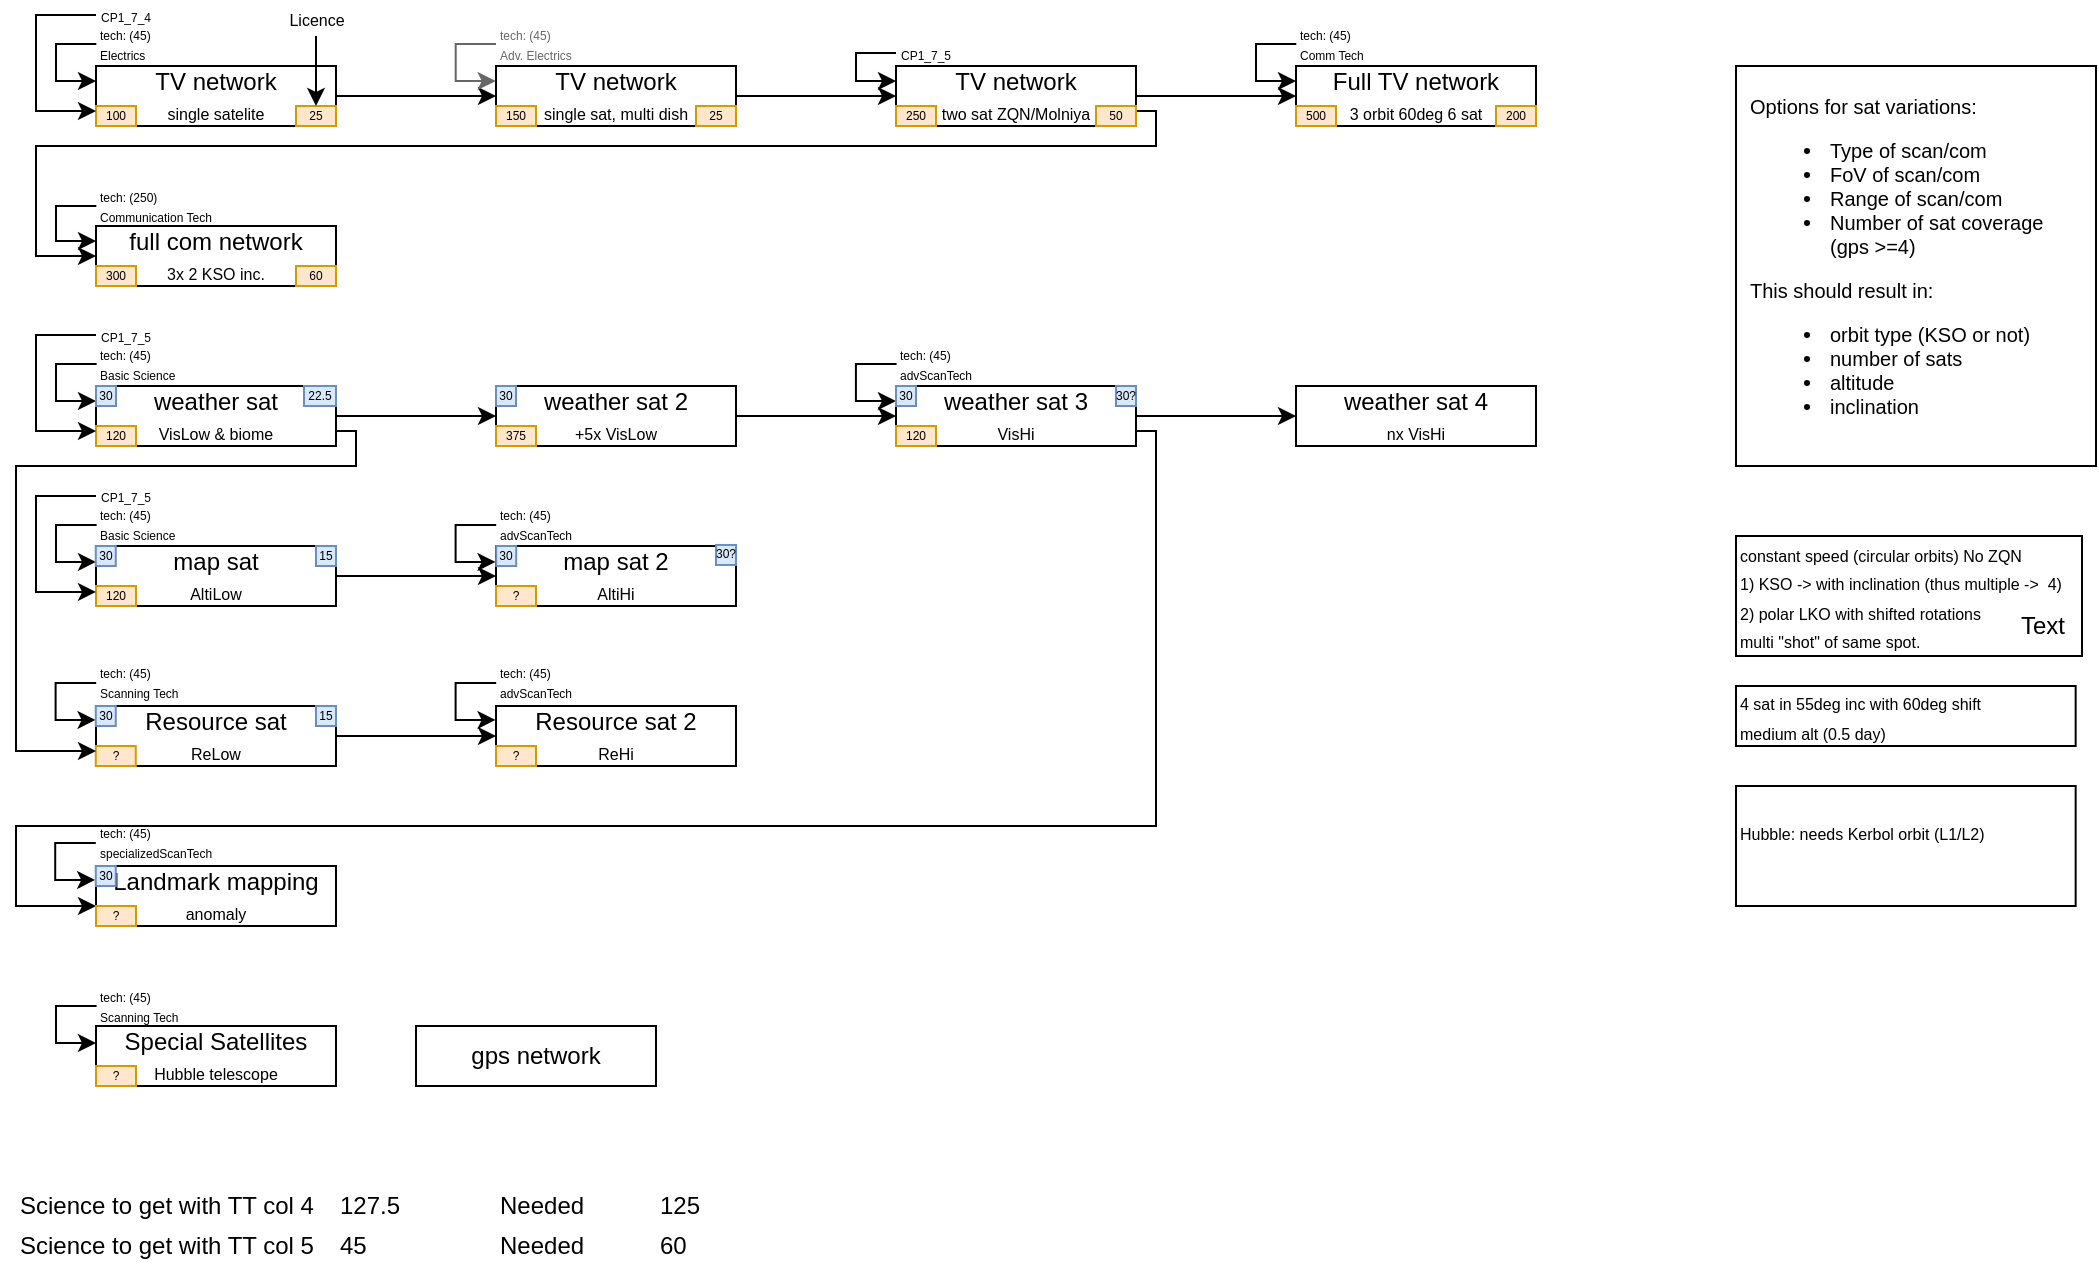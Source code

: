 <mxfile version="13.0.3" type="device"><diagram id="dKaR930RVBZZW666O1c-" name="Page-1"><mxGraphModel dx="981" dy="567" grid="1" gridSize="10" guides="1" tooltips="1" connect="1" arrows="1" fold="1" page="1" pageScale="1" pageWidth="1169" pageHeight="827" math="0" shadow="0"><root><mxCell id="0"/><mxCell id="1" parent="0"/><mxCell id="bdqnIoL9hRPAwE5wRtxN-8" value="full com network&lt;br style=&quot;font-size: 8px&quot;&gt;&lt;span style=&quot;font-size: 8px&quot;&gt;3x 2 KSO inc.&lt;/span&gt;" style="rounded=0;whiteSpace=wrap;html=1;" parent="1" vertex="1"><mxGeometry x="80" y="120" width="120" height="30" as="geometry"/></mxCell><mxCell id="bdqnIoL9hRPAwE5wRtxN-10" value="500" style="text;html=1;strokeColor=#d79b00;fillColor=#ffe6cc;align=center;verticalAlign=middle;whiteSpace=wrap;rounded=0;fontSize=6;" parent="1" vertex="1"><mxGeometry x="80" y="140" width="20" height="10" as="geometry"/></mxCell><mxCell id="MK1S4jsupLVhxcjn2z4u-9" style="edgeStyle=orthogonalEdgeStyle;rounded=0;orthogonalLoop=1;jettySize=auto;html=1;exitX=1;exitY=0.5;exitDx=0;exitDy=0;entryX=0;entryY=0.5;entryDx=0;entryDy=0;" parent="1" source="bdqnIoL9hRPAwE5wRtxN-11" target="MK1S4jsupLVhxcjn2z4u-3" edge="1"><mxGeometry relative="1" as="geometry"/></mxCell><mxCell id="bdqnIoL9hRPAwE5wRtxN-11" value="weather&amp;nbsp;sat&lt;br style=&quot;font-size: 8px&quot;&gt;&lt;span style=&quot;font-size: 8px&quot;&gt;VisLow&lt;/span&gt;&lt;span style=&quot;font-size: 8px&quot;&gt;&amp;nbsp;&lt;/span&gt;&lt;span style=&quot;font-size: 8px&quot;&gt;&amp;amp; biome&lt;/span&gt;" style="rounded=0;whiteSpace=wrap;html=1;" parent="1" vertex="1"><mxGeometry x="80" y="200" width="120" height="30" as="geometry"/></mxCell><mxCell id="bdqnIoL9hRPAwE5wRtxN-13" value="120" style="text;html=1;strokeColor=#d79b00;fillColor=#ffe6cc;align=center;verticalAlign=middle;whiteSpace=wrap;rounded=0;fontSize=6;" parent="1" vertex="1"><mxGeometry x="80" y="220" width="20" height="10" as="geometry"/></mxCell><mxCell id="yBju1OGkTGAu8eKgPaJ1-29" value="" style="edgeStyle=orthogonalEdgeStyle;rounded=0;orthogonalLoop=1;jettySize=auto;html=1;" parent="1" source="bdqnIoL9hRPAwE5wRtxN-14" target="yBju1OGkTGAu8eKgPaJ1-25" edge="1"><mxGeometry relative="1" as="geometry"/></mxCell><mxCell id="bdqnIoL9hRPAwE5wRtxN-14" value="Resource sat&lt;br style=&quot;font-size: 8px&quot;&gt;&lt;span style=&quot;font-size: 8px&quot;&gt;ReLow&lt;/span&gt;" style="rounded=0;whiteSpace=wrap;html=1;" parent="1" vertex="1"><mxGeometry x="80" y="360" width="120" height="30" as="geometry"/></mxCell><mxCell id="bdqnIoL9hRPAwE5wRtxN-16" value="?" style="text;html=1;strokeColor=#d79b00;fillColor=#ffe6cc;align=center;verticalAlign=middle;whiteSpace=wrap;rounded=0;fontSize=6;" parent="1" vertex="1"><mxGeometry x="79.89" y="380" width="20" height="10" as="geometry"/></mxCell><mxCell id="yBju1OGkTGAu8eKgPaJ1-5" style="edgeStyle=orthogonalEdgeStyle;rounded=0;orthogonalLoop=1;jettySize=auto;html=1;exitX=1;exitY=0.5;exitDx=0;exitDy=0;entryX=0;entryY=0.5;entryDx=0;entryDy=0;" parent="1" source="bdqnIoL9hRPAwE5wRtxN-17" target="yBju1OGkTGAu8eKgPaJ1-2" edge="1"><mxGeometry relative="1" as="geometry"><mxPoint x="250" y="55.143" as="targetPoint"/></mxGeometry></mxCell><mxCell id="bdqnIoL9hRPAwE5wRtxN-17" value="TV network&lt;br&gt;&lt;span style=&quot;font-size: 8px&quot;&gt;single satelite&lt;/span&gt;" style="rounded=0;whiteSpace=wrap;html=1;" parent="1" vertex="1"><mxGeometry x="80" y="40" width="120" height="30" as="geometry"/></mxCell><mxCell id="bdqnIoL9hRPAwE5wRtxN-19" value="100" style="text;html=1;strokeColor=#d79b00;fillColor=#ffe6cc;align=center;verticalAlign=middle;whiteSpace=wrap;rounded=0;fontSize=6;" parent="1" vertex="1"><mxGeometry x="80" y="60" width="20" height="10" as="geometry"/></mxCell><mxCell id="bdqnIoL9hRPAwE5wRtxN-20" value="gps network&lt;br style=&quot;font-size: 8px&quot;&gt;" style="rounded=0;whiteSpace=wrap;html=1;" parent="1" vertex="1"><mxGeometry x="240" y="520" width="120" height="30" as="geometry"/></mxCell><mxCell id="bdqnIoL9hRPAwE5wRtxN-22" value="300" style="text;html=1;strokeColor=#d79b00;fillColor=#ffe6cc;align=center;verticalAlign=middle;whiteSpace=wrap;rounded=0;fontSize=6;" parent="1" vertex="1"><mxGeometry x="80" y="140" width="20" height="10" as="geometry"/></mxCell><mxCell id="yBju1OGkTGAu8eKgPaJ1-30" value="" style="edgeStyle=orthogonalEdgeStyle;rounded=0;orthogonalLoop=1;jettySize=auto;html=1;" parent="1" source="bdqnIoL9hRPAwE5wRtxN-23" target="yBju1OGkTGAu8eKgPaJ1-12" edge="1"><mxGeometry relative="1" as="geometry"/></mxCell><mxCell id="bdqnIoL9hRPAwE5wRtxN-23" value="map sat&lt;br style=&quot;font-size: 8px&quot;&gt;&lt;span style=&quot;font-size: 8px&quot;&gt;AltiLow&lt;/span&gt;" style="rounded=0;whiteSpace=wrap;html=1;" parent="1" vertex="1"><mxGeometry x="80" y="280" width="120" height="30" as="geometry"/></mxCell><mxCell id="bdqnIoL9hRPAwE5wRtxN-25" value="120" style="text;html=1;strokeColor=#d79b00;fillColor=#ffe6cc;align=center;verticalAlign=middle;whiteSpace=wrap;rounded=0;fontSize=6;" parent="1" vertex="1"><mxGeometry x="80" y="300" width="20" height="10" as="geometry"/></mxCell><mxCell id="bdqnIoL9hRPAwE5wRtxN-26" value="Special Satellites&lt;br style=&quot;font-size: 8px&quot;&gt;&lt;span style=&quot;font-size: 8px&quot;&gt;Hubble telescope&lt;/span&gt;" style="rounded=0;whiteSpace=wrap;html=1;" parent="1" vertex="1"><mxGeometry x="80" y="520" width="120" height="30" as="geometry"/></mxCell><mxCell id="bdqnIoL9hRPAwE5wRtxN-28" value="?" style="text;html=1;strokeColor=#d79b00;fillColor=#ffe6cc;align=center;verticalAlign=middle;whiteSpace=wrap;rounded=0;fontSize=6;" parent="1" vertex="1"><mxGeometry x="80" y="540" width="20" height="10" as="geometry"/></mxCell><mxCell id="bdqnIoL9hRPAwE5wRtxN-29" value="&lt;font style=&quot;font-size: 10px&quot;&gt;Options for sat variations:&lt;br style=&quot;font-size: 10px&quot;&gt;&lt;/font&gt;&lt;ul style=&quot;font-size: 10px&quot;&gt;&lt;li style=&quot;font-size: 10px&quot;&gt;&lt;font style=&quot;font-size: 10px&quot;&gt;Type of scan/com&lt;/font&gt;&lt;/li&gt;&lt;li style=&quot;font-size: 10px&quot;&gt;FoV of scan/com&lt;/li&gt;&lt;li style=&quot;font-size: 10px&quot;&gt;Range of scan/com&lt;/li&gt;&lt;li style=&quot;font-size: 10px&quot;&gt;Number of sat coverage&lt;br&gt;(gps &amp;gt;=4)&lt;/li&gt;&lt;/ul&gt;&lt;div&gt;This should result in:&lt;/div&gt;&lt;div&gt;&lt;ul&gt;&lt;li&gt;orbit type (KSO or not)&lt;/li&gt;&lt;li&gt;number of sats&lt;/li&gt;&lt;li&gt;altitude&lt;/li&gt;&lt;li&gt;inclination&lt;/li&gt;&lt;/ul&gt;&lt;/div&gt;" style="rounded=0;whiteSpace=wrap;html=1;align=left;fontSize=10;spacingLeft=5;" parent="1" vertex="1"><mxGeometry x="900" y="40" width="180" height="200" as="geometry"/></mxCell><mxCell id="yBju1OGkTGAu8eKgPaJ1-11" style="edgeStyle=orthogonalEdgeStyle;rounded=0;orthogonalLoop=1;jettySize=auto;html=1;exitX=1;exitY=0.5;exitDx=0;exitDy=0;entryX=0;entryY=0.5;entryDx=0;entryDy=0;" parent="1" source="yBju1OGkTGAu8eKgPaJ1-2" target="yBju1OGkTGAu8eKgPaJ1-8" edge="1"><mxGeometry relative="1" as="geometry"/></mxCell><mxCell id="yBju1OGkTGAu8eKgPaJ1-2" value="TV network&lt;br&gt;&lt;span style=&quot;font-size: 8px&quot;&gt;single sat, multi dish&lt;/span&gt;" style="rounded=0;whiteSpace=wrap;html=1;" parent="1" vertex="1"><mxGeometry x="280" y="40" width="120" height="30" as="geometry"/></mxCell><mxCell id="yBju1OGkTGAu8eKgPaJ1-4" value="150" style="text;html=1;strokeColor=#d79b00;fillColor=#ffe6cc;align=center;verticalAlign=middle;whiteSpace=wrap;rounded=0;fontSize=6;" parent="1" vertex="1"><mxGeometry x="280" y="60" width="20" height="10" as="geometry"/></mxCell><mxCell id="wMlIlMGJ18sV57L_D5jF-14" style="edgeStyle=orthogonalEdgeStyle;rounded=0;orthogonalLoop=1;jettySize=auto;html=1;entryX=0;entryY=0.5;entryDx=0;entryDy=0;exitX=1;exitY=0.75;exitDx=0;exitDy=0;" parent="1" source="yBju1OGkTGAu8eKgPaJ1-8" target="bdqnIoL9hRPAwE5wRtxN-8" edge="1"><mxGeometry relative="1" as="geometry"><mxPoint x="70" y="295" as="targetPoint"/><Array as="points"><mxPoint x="610" y="63"/><mxPoint x="610" y="80"/><mxPoint x="50" y="80"/><mxPoint x="50" y="135"/></Array><mxPoint x="620" y="80" as="sourcePoint"/></mxGeometry></mxCell><mxCell id="UkaTmO6moCTC5ndkCYXZ-22" style="edgeStyle=orthogonalEdgeStyle;rounded=0;orthogonalLoop=1;jettySize=auto;html=1;exitX=1;exitY=0.5;exitDx=0;exitDy=0;entryX=0;entryY=0.5;entryDx=0;entryDy=0;" edge="1" parent="1" source="yBju1OGkTGAu8eKgPaJ1-8" target="UkaTmO6moCTC5ndkCYXZ-3"><mxGeometry relative="1" as="geometry"/></mxCell><mxCell id="yBju1OGkTGAu8eKgPaJ1-8" value="TV network&lt;br&gt;&lt;span style=&quot;font-size: 8px&quot;&gt;two sat ZQN/Molniya&lt;/span&gt;" style="rounded=0;whiteSpace=wrap;html=1;" parent="1" vertex="1"><mxGeometry x="480" y="40" width="120" height="30" as="geometry"/></mxCell><mxCell id="yBju1OGkTGAu8eKgPaJ1-10" value="250" style="text;html=1;strokeColor=#d79b00;fillColor=#ffe6cc;align=center;verticalAlign=middle;whiteSpace=wrap;rounded=0;fontSize=6;" parent="1" vertex="1"><mxGeometry x="480" y="60" width="20" height="10" as="geometry"/></mxCell><mxCell id="yBju1OGkTGAu8eKgPaJ1-12" value="map sat 2&lt;br style=&quot;font-size: 8px&quot;&gt;&lt;span style=&quot;font-size: 8px&quot;&gt;AltiHi&lt;/span&gt;" style="rounded=0;whiteSpace=wrap;html=1;" parent="1" vertex="1"><mxGeometry x="280" y="280" width="120" height="30" as="geometry"/></mxCell><mxCell id="yBju1OGkTGAu8eKgPaJ1-14" value="?" style="text;html=1;strokeColor=#d79b00;fillColor=#ffe6cc;align=center;verticalAlign=middle;whiteSpace=wrap;rounded=0;fontSize=6;" parent="1" vertex="1"><mxGeometry x="280" y="300" width="20" height="10" as="geometry"/></mxCell><mxCell id="yBju1OGkTGAu8eKgPaJ1-15" value="&lt;font style=&quot;font-size: 8px ; line-height: 100%&quot;&gt;&lt;span&gt;constant speed (circular orbits)&amp;nbsp;&lt;/span&gt;&lt;span&gt;No ZQN&lt;br&gt;1) KSO -&amp;gt; with inclination (thus multiple -&amp;gt;&amp;nbsp; 4)&lt;br&gt;2) polar LKO with shifted rotations&lt;br&gt;multi &quot;shot&quot; of same spot.&lt;br&gt;&lt;/span&gt;&lt;/font&gt;" style="rounded=0;whiteSpace=wrap;html=1;align=left;" parent="1" vertex="1"><mxGeometry x="900" y="275" width="173" height="60" as="geometry"/></mxCell><mxCell id="MK1S4jsupLVhxcjn2z4u-2" value="Text" style="text;html=1;align=center;verticalAlign=middle;resizable=0;points=[];autosize=1;" parent="yBju1OGkTGAu8eKgPaJ1-15" vertex="1"><mxGeometry x="133" y="35" width="40" height="20" as="geometry"/></mxCell><mxCell id="yBju1OGkTGAu8eKgPaJ1-16" value="&lt;font style=&quot;font-size: 8px ; line-height: 100%&quot;&gt;&lt;span&gt;4 sat in 55deg inc with 60deg shift&lt;br&gt;medium alt (0.5 day)&lt;br&gt;&lt;/span&gt;&lt;/font&gt;" style="rounded=0;whiteSpace=wrap;html=1;align=left;" parent="1" vertex="1"><mxGeometry x="900" y="350" width="169.83" height="30" as="geometry"/></mxCell><mxCell id="yBju1OGkTGAu8eKgPaJ1-25" value="Resource sat 2&lt;br style=&quot;font-size: 8px&quot;&gt;&lt;span style=&quot;font-size: 8px&quot;&gt;ReHi&lt;/span&gt;" style="rounded=0;whiteSpace=wrap;html=1;" parent="1" vertex="1"><mxGeometry x="280" y="360" width="120" height="30" as="geometry"/></mxCell><mxCell id="yBju1OGkTGAu8eKgPaJ1-27" value="?" style="text;html=1;strokeColor=#d79b00;fillColor=#ffe6cc;align=center;verticalAlign=middle;whiteSpace=wrap;rounded=0;fontSize=6;" parent="1" vertex="1"><mxGeometry x="280" y="380" width="20" height="10" as="geometry"/></mxCell><mxCell id="wMlIlMGJ18sV57L_D5jF-1" value="25" style="text;html=1;strokeColor=#d79b00;fillColor=#ffe6cc;align=center;verticalAlign=middle;whiteSpace=wrap;rounded=0;fontSize=6;" parent="1" vertex="1"><mxGeometry x="180" y="60" width="20" height="10" as="geometry"/></mxCell><mxCell id="wMlIlMGJ18sV57L_D5jF-2" value="25" style="text;html=1;strokeColor=#d79b00;fillColor=#ffe6cc;align=center;verticalAlign=middle;whiteSpace=wrap;rounded=0;fontSize=6;" parent="1" vertex="1"><mxGeometry x="380" y="60" width="20" height="10" as="geometry"/></mxCell><mxCell id="wMlIlMGJ18sV57L_D5jF-3" value="50" style="text;html=1;strokeColor=#d79b00;fillColor=#ffe6cc;align=center;verticalAlign=middle;whiteSpace=wrap;rounded=0;fontSize=6;" parent="1" vertex="1"><mxGeometry x="580" y="60" width="20" height="10" as="geometry"/></mxCell><mxCell id="wMlIlMGJ18sV57L_D5jF-8" value="60" style="text;html=1;strokeColor=#d79b00;fillColor=#ffe6cc;align=center;verticalAlign=middle;whiteSpace=wrap;rounded=0;fontSize=6;" parent="1" vertex="1"><mxGeometry x="180" y="140" width="20" height="10" as="geometry"/></mxCell><mxCell id="wMlIlMGJ18sV57L_D5jF-10" style="edgeStyle=orthogonalEdgeStyle;rounded=0;orthogonalLoop=1;jettySize=auto;html=1;exitX=0;exitY=0.5;exitDx=0;exitDy=0;entryX=0;entryY=0.25;entryDx=0;entryDy=0;" parent="1" source="wMlIlMGJ18sV57L_D5jF-11" target="bdqnIoL9hRPAwE5wRtxN-17" edge="1"><mxGeometry relative="1" as="geometry"><Array as="points"><mxPoint x="60" y="29"/><mxPoint x="60" y="48"/></Array><mxPoint x="70" y="48" as="targetPoint"/></mxGeometry></mxCell><mxCell id="wMlIlMGJ18sV57L_D5jF-11" value="&lt;font style=&quot;line-height: 100% ; font-size: 6px&quot;&gt;&lt;font style=&quot;font-size: 6px&quot;&gt;tech: (45)&lt;br&gt;&lt;/font&gt;Electrics&lt;br&gt;&lt;/font&gt;" style="text;html=1;align=left;verticalAlign=middle;whiteSpace=wrap;rounded=0;fontSize=8;spacing=2;" parent="1" vertex="1"><mxGeometry x="80.17" y="19" width="60.09" height="20" as="geometry"/></mxCell><mxCell id="wMlIlMGJ18sV57L_D5jF-13" style="edgeStyle=orthogonalEdgeStyle;rounded=0;orthogonalLoop=1;jettySize=auto;html=1;exitX=0;exitY=0.5;exitDx=0;exitDy=0;entryX=0;entryY=0.25;entryDx=0;entryDy=0;" parent="1" source="wMlIlMGJ18sV57L_D5jF-12" target="bdqnIoL9hRPAwE5wRtxN-11" edge="1"><mxGeometry relative="1" as="geometry"><mxPoint x="70" y="208" as="targetPoint"/><Array as="points"><mxPoint x="60" y="189"/><mxPoint x="60" y="208"/></Array></mxGeometry></mxCell><mxCell id="wMlIlMGJ18sV57L_D5jF-12" value="&lt;font style=&quot;line-height: 100% ; font-size: 6px&quot;&gt;&lt;font style=&quot;font-size: 6px&quot;&gt;tech: (45)&lt;br&gt;&lt;/font&gt;Basic Science&lt;br&gt;&lt;/font&gt;" style="text;html=1;align=left;verticalAlign=middle;whiteSpace=wrap;rounded=0;fontSize=8;spacing=2;" parent="1" vertex="1"><mxGeometry x="80.31" y="179" width="60.09" height="20" as="geometry"/></mxCell><mxCell id="wMlIlMGJ18sV57L_D5jF-15" style="edgeStyle=orthogonalEdgeStyle;rounded=0;orthogonalLoop=1;jettySize=auto;html=1;exitX=0;exitY=0.5;exitDx=0;exitDy=0;entryX=0;entryY=0.25;entryDx=0;entryDy=0;" parent="1" source="wMlIlMGJ18sV57L_D5jF-16" target="bdqnIoL9hRPAwE5wRtxN-8" edge="1"><mxGeometry relative="1" as="geometry"><mxPoint x="70" y="129" as="targetPoint"/><Array as="points"><mxPoint x="60" y="110"/><mxPoint x="60" y="128"/></Array></mxGeometry></mxCell><mxCell id="wMlIlMGJ18sV57L_D5jF-16" value="&lt;font style=&quot;line-height: 100% ; font-size: 6px&quot;&gt;&lt;font style=&quot;font-size: 6px&quot;&gt;tech: (250)&lt;br&gt;&lt;/font&gt;Communication Tech&lt;br&gt;&lt;/font&gt;" style="text;html=1;align=left;verticalAlign=middle;whiteSpace=wrap;rounded=0;fontSize=8;spacing=2;" parent="1" vertex="1"><mxGeometry x="80.17" y="100" width="60.09" height="20" as="geometry"/></mxCell><mxCell id="wMlIlMGJ18sV57L_D5jF-20" style="edgeStyle=orthogonalEdgeStyle;rounded=0;orthogonalLoop=1;jettySize=auto;html=1;exitX=0;exitY=0.5;exitDx=0;exitDy=0;entryX=0;entryY=0.25;entryDx=0;entryDy=0;" parent="1" source="wMlIlMGJ18sV57L_D5jF-21" edge="1"><mxGeometry relative="1" as="geometry"><mxPoint x="80" y="528.5" as="targetPoint"/><Array as="points"><mxPoint x="60" y="510"/><mxPoint x="60" y="529"/></Array></mxGeometry></mxCell><mxCell id="wMlIlMGJ18sV57L_D5jF-21" value="&lt;font style=&quot;line-height: 100% ; font-size: 6px&quot;&gt;&lt;font style=&quot;font-size: 6px&quot;&gt;tech: (45)&lt;br&gt;&lt;/font&gt;Scanning Tech&lt;br&gt;&lt;/font&gt;" style="text;html=1;align=left;verticalAlign=middle;whiteSpace=wrap;rounded=0;fontSize=8;spacing=2;" parent="1" vertex="1"><mxGeometry x="80.31" y="500" width="60.09" height="20" as="geometry"/></mxCell><mxCell id="QhKBEa-7UG4_fxhcu_Xz-2" style="edgeStyle=orthogonalEdgeStyle;rounded=0;orthogonalLoop=1;jettySize=auto;html=1;exitX=0;exitY=0.5;exitDx=0;exitDy=0;entryX=0;entryY=0.75;entryDx=0;entryDy=0;" parent="1" source="QhKBEa-7UG4_fxhcu_Xz-1" target="bdqnIoL9hRPAwE5wRtxN-17" edge="1"><mxGeometry relative="1" as="geometry"><mxPoint x="70" y="63" as="targetPoint"/><Array as="points"><mxPoint x="50" y="15"/><mxPoint x="50" y="62"/></Array></mxGeometry></mxCell><mxCell id="QhKBEa-7UG4_fxhcu_Xz-1" value="&lt;font style=&quot;font-size: 6px&quot;&gt;CP1_7_4&lt;/font&gt;" style="text;html=1;strokeColor=none;fillColor=none;align=center;verticalAlign=middle;whiteSpace=wrap;rounded=0;fontSize=8;" parent="1" vertex="1"><mxGeometry x="80" y="10" width="30" height="9" as="geometry"/></mxCell><mxCell id="QhKBEa-7UG4_fxhcu_Xz-4" style="edgeStyle=orthogonalEdgeStyle;rounded=0;orthogonalLoop=1;jettySize=auto;html=1;exitX=0;exitY=0.5;exitDx=0;exitDy=0;entryX=0;entryY=0.75;entryDx=0;entryDy=0;" parent="1" source="QhKBEa-7UG4_fxhcu_Xz-3" target="bdqnIoL9hRPAwE5wRtxN-11" edge="1"><mxGeometry relative="1" as="geometry"><mxPoint x="60" y="223" as="targetPoint"/><Array as="points"><mxPoint x="50" y="175"/><mxPoint x="50" y="223"/></Array></mxGeometry></mxCell><mxCell id="QhKBEa-7UG4_fxhcu_Xz-3" value="&lt;font style=&quot;font-size: 6px&quot;&gt;CP1_7_5&lt;/font&gt;" style="text;html=1;strokeColor=none;fillColor=none;align=center;verticalAlign=middle;whiteSpace=wrap;rounded=0;fontSize=8;" parent="1" vertex="1"><mxGeometry x="80" y="170" width="30" height="9" as="geometry"/></mxCell><mxCell id="QhKBEa-7UG4_fxhcu_Xz-7" value="&lt;font style=&quot;font-size: 8px ; line-height: 100%&quot;&gt;&lt;span&gt;Hubble: needs Kerbol orbit (L1/L2)&lt;br&gt;&lt;br&gt;&lt;/span&gt;&lt;/font&gt;" style="rounded=0;whiteSpace=wrap;html=1;align=left;" parent="1" vertex="1"><mxGeometry x="900" y="400" width="169.83" height="60" as="geometry"/></mxCell><mxCell id="MK1S4jsupLVhxcjn2z4u-10" style="edgeStyle=orthogonalEdgeStyle;rounded=0;orthogonalLoop=1;jettySize=auto;html=1;exitX=1;exitY=0.5;exitDx=0;exitDy=0;" parent="1" source="MK1S4jsupLVhxcjn2z4u-3" target="MK1S4jsupLVhxcjn2z4u-8" edge="1"><mxGeometry relative="1" as="geometry"/></mxCell><mxCell id="UkaTmO6moCTC5ndkCYXZ-1" style="edgeStyle=orthogonalEdgeStyle;rounded=0;orthogonalLoop=1;jettySize=auto;html=1;exitX=1;exitY=0.75;exitDx=0;exitDy=0;entryX=0;entryY=0.75;entryDx=0;entryDy=0;" edge="1" parent="1" source="bdqnIoL9hRPAwE5wRtxN-11" target="bdqnIoL9hRPAwE5wRtxN-14"><mxGeometry relative="1" as="geometry"><mxPoint x="30" y="380" as="targetPoint"/><Array as="points"><mxPoint x="210" y="223"/><mxPoint x="210" y="240"/><mxPoint x="40" y="240"/><mxPoint x="40" y="383"/></Array></mxGeometry></mxCell><mxCell id="UkaTmO6moCTC5ndkCYXZ-2" style="edgeStyle=orthogonalEdgeStyle;rounded=0;orthogonalLoop=1;jettySize=auto;html=1;exitX=1;exitY=0.75;exitDx=0;exitDy=0;entryX=0;entryY=0;entryDx=0;entryDy=0;" edge="1" parent="1" source="MK1S4jsupLVhxcjn2z4u-8" target="MK1S4jsupLVhxcjn2z4u-19"><mxGeometry relative="1" as="geometry"><mxPoint x="20" y="290" as="targetPoint"/><Array as="points"><mxPoint x="610" y="223"/><mxPoint x="610" y="420"/><mxPoint x="40" y="420"/><mxPoint x="40" y="460"/></Array></mxGeometry></mxCell><mxCell id="MK1S4jsupLVhxcjn2z4u-3" value="weather&amp;nbsp;sat 2&lt;br style=&quot;font-size: 8px&quot;&gt;&lt;span style=&quot;font-size: 8px&quot;&gt;+5x&amp;nbsp;&lt;/span&gt;&lt;span style=&quot;font-size: 8px&quot;&gt;VisLow&lt;/span&gt;" style="rounded=0;whiteSpace=wrap;html=1;" parent="1" vertex="1"><mxGeometry x="280" y="200" width="120" height="30" as="geometry"/></mxCell><mxCell id="MK1S4jsupLVhxcjn2z4u-4" style="edgeStyle=orthogonalEdgeStyle;rounded=0;orthogonalLoop=1;jettySize=auto;html=1;exitX=0;exitY=0.5;exitDx=0;exitDy=0;entryX=0;entryY=0.25;entryDx=0;entryDy=0;" parent="1" source="MK1S4jsupLVhxcjn2z4u-5" edge="1"><mxGeometry relative="1" as="geometry"><mxPoint x="80" y="287.98" as="targetPoint"/><Array as="points"><mxPoint x="60" y="269.48"/><mxPoint x="60" y="288.48"/></Array></mxGeometry></mxCell><mxCell id="MK1S4jsupLVhxcjn2z4u-5" value="&lt;font style=&quot;line-height: 100% ; font-size: 6px&quot;&gt;&lt;font style=&quot;font-size: 6px&quot;&gt;tech: (45)&lt;br&gt;&lt;/font&gt;Basic Science&lt;br&gt;&lt;/font&gt;" style="text;html=1;align=left;verticalAlign=middle;whiteSpace=wrap;rounded=0;fontSize=8;spacing=2;" parent="1" vertex="1"><mxGeometry x="80.31" y="259.48" width="60.09" height="20" as="geometry"/></mxCell><mxCell id="MK1S4jsupLVhxcjn2z4u-6" style="edgeStyle=orthogonalEdgeStyle;rounded=0;orthogonalLoop=1;jettySize=auto;html=1;exitX=0;exitY=0.5;exitDx=0;exitDy=0;entryX=0;entryY=0.75;entryDx=0;entryDy=0;" parent="1" source="MK1S4jsupLVhxcjn2z4u-7" edge="1"><mxGeometry relative="1" as="geometry"><mxPoint x="80" y="302.98" as="targetPoint"/><Array as="points"><mxPoint x="50" y="255.48"/><mxPoint x="50" y="303.48"/></Array></mxGeometry></mxCell><mxCell id="MK1S4jsupLVhxcjn2z4u-7" value="&lt;font style=&quot;font-size: 6px&quot;&gt;CP1_7_5&lt;/font&gt;" style="text;html=1;strokeColor=none;fillColor=none;align=center;verticalAlign=middle;whiteSpace=wrap;rounded=0;fontSize=8;" parent="1" vertex="1"><mxGeometry x="80" y="250.48" width="30" height="9" as="geometry"/></mxCell><mxCell id="MK1S4jsupLVhxcjn2z4u-12" style="edgeStyle=orthogonalEdgeStyle;rounded=0;orthogonalLoop=1;jettySize=auto;html=1;exitX=1;exitY=0.5;exitDx=0;exitDy=0;entryX=0;entryY=0.5;entryDx=0;entryDy=0;" parent="1" source="MK1S4jsupLVhxcjn2z4u-8" target="MK1S4jsupLVhxcjn2z4u-11" edge="1"><mxGeometry relative="1" as="geometry"/></mxCell><mxCell id="MK1S4jsupLVhxcjn2z4u-8" value="weather&amp;nbsp;sat 3&lt;br style=&quot;font-size: 8px&quot;&gt;&lt;span style=&quot;font-size: 8px&quot;&gt;VisHi&lt;/span&gt;" style="rounded=0;whiteSpace=wrap;html=1;" parent="1" vertex="1"><mxGeometry x="480" y="200" width="120" height="30" as="geometry"/></mxCell><mxCell id="MK1S4jsupLVhxcjn2z4u-11" value="weather&amp;nbsp;sat 4&lt;br style=&quot;font-size: 8px&quot;&gt;&lt;span style=&quot;font-size: 8px&quot;&gt;nx&amp;nbsp;&lt;/span&gt;&lt;span style=&quot;font-size: 8px&quot;&gt;VisHi&lt;/span&gt;" style="rounded=0;whiteSpace=wrap;html=1;" parent="1" vertex="1"><mxGeometry x="680" y="200" width="120" height="30" as="geometry"/></mxCell><mxCell id="MK1S4jsupLVhxcjn2z4u-13" value="30" style="text;html=1;strokeColor=#6c8ebf;fillColor=#dae8fc;align=center;verticalAlign=middle;whiteSpace=wrap;rounded=0;fontSize=6;" parent="1" vertex="1"><mxGeometry x="80.0" y="200" width="10" height="10" as="geometry"/></mxCell><mxCell id="MK1S4jsupLVhxcjn2z4u-14" style="edgeStyle=orthogonalEdgeStyle;rounded=0;orthogonalLoop=1;jettySize=auto;html=1;exitX=0;exitY=0.5;exitDx=0;exitDy=0;entryX=0;entryY=0.25;entryDx=0;entryDy=0;" parent="1" source="MK1S4jsupLVhxcjn2z4u-15" edge="1"><mxGeometry relative="1" as="geometry"><mxPoint x="79.79" y="366.95" as="targetPoint"/><Array as="points"><mxPoint x="59.79" y="348.45"/><mxPoint x="59.79" y="367.45"/></Array></mxGeometry></mxCell><mxCell id="MK1S4jsupLVhxcjn2z4u-15" value="&lt;font style=&quot;line-height: 100% ; font-size: 6px&quot;&gt;&lt;font style=&quot;font-size: 6px&quot;&gt;tech: (45)&lt;br&gt;&lt;/font&gt;Scanning Tech&lt;br&gt;&lt;/font&gt;" style="text;html=1;align=left;verticalAlign=middle;whiteSpace=wrap;rounded=0;fontSize=8;spacing=2;" parent="1" vertex="1"><mxGeometry x="80.1" y="338.45" width="60.09" height="20" as="geometry"/></mxCell><mxCell id="MK1S4jsupLVhxcjn2z4u-18" value="Landmark mapping&lt;br style=&quot;font-size: 8px&quot;&gt;&lt;span style=&quot;font-size: 8px&quot;&gt;anomaly&lt;/span&gt;" style="rounded=0;whiteSpace=wrap;html=1;" parent="1" vertex="1"><mxGeometry x="80" y="440" width="120" height="30" as="geometry"/></mxCell><mxCell id="MK1S4jsupLVhxcjn2z4u-19" value="?" style="text;html=1;strokeColor=#d79b00;fillColor=#ffe6cc;align=center;verticalAlign=middle;whiteSpace=wrap;rounded=0;fontSize=6;" parent="1" vertex="1"><mxGeometry x="80" y="460" width="20" height="10" as="geometry"/></mxCell><mxCell id="MK1S4jsupLVhxcjn2z4u-20" style="edgeStyle=orthogonalEdgeStyle;rounded=0;orthogonalLoop=1;jettySize=auto;html=1;exitX=0;exitY=0.5;exitDx=0;exitDy=0;entryX=0;entryY=0.25;entryDx=0;entryDy=0;" parent="1" source="MK1S4jsupLVhxcjn2z4u-21" edge="1"><mxGeometry relative="1" as="geometry"><mxPoint x="79.58" y="446.95" as="targetPoint"/><Array as="points"><mxPoint x="59.58" y="428.45"/><mxPoint x="59.58" y="447.45"/></Array></mxGeometry></mxCell><mxCell id="MK1S4jsupLVhxcjn2z4u-21" value="&lt;font style=&quot;line-height: 100% ; font-size: 6px&quot;&gt;&lt;font style=&quot;font-size: 6px&quot;&gt;tech: (45)&lt;br&gt;&lt;/font&gt;specializedScanTech&lt;br&gt;&lt;/font&gt;" style="text;html=1;align=left;verticalAlign=middle;whiteSpace=wrap;rounded=0;fontSize=8;spacing=2;" parent="1" vertex="1"><mxGeometry x="79.89" y="418.45" width="60.09" height="20" as="geometry"/></mxCell><mxCell id="MK1S4jsupLVhxcjn2z4u-24" value="375" style="text;html=1;strokeColor=#d79b00;fillColor=#ffe6cc;align=center;verticalAlign=middle;whiteSpace=wrap;rounded=0;fontSize=6;" parent="1" vertex="1"><mxGeometry x="280" y="220" width="20" height="10" as="geometry"/></mxCell><mxCell id="MK1S4jsupLVhxcjn2z4u-25" value="30" style="text;html=1;strokeColor=#6c8ebf;fillColor=#dae8fc;align=center;verticalAlign=middle;whiteSpace=wrap;rounded=0;fontSize=6;" parent="1" vertex="1"><mxGeometry x="280" y="200" width="10" height="10" as="geometry"/></mxCell><mxCell id="MK1S4jsupLVhxcjn2z4u-26" value="22.5" style="text;html=1;strokeColor=#6c8ebf;fillColor=#dae8fc;align=center;verticalAlign=middle;whiteSpace=wrap;rounded=0;fontSize=6;" parent="1" vertex="1"><mxGeometry x="184" y="200" width="16" height="10" as="geometry"/></mxCell><mxCell id="UkaTmO6moCTC5ndkCYXZ-3" value="Full TV network&lt;br&gt;&lt;span style=&quot;font-size: 8px&quot;&gt;3 orbit 60deg 6 sat&lt;/span&gt;" style="rounded=0;whiteSpace=wrap;html=1;" vertex="1" parent="1"><mxGeometry x="680" y="40" width="120" height="30" as="geometry"/></mxCell><mxCell id="UkaTmO6moCTC5ndkCYXZ-4" value="500" style="text;html=1;strokeColor=#d79b00;fillColor=#ffe6cc;align=center;verticalAlign=middle;whiteSpace=wrap;rounded=0;fontSize=6;" vertex="1" parent="1"><mxGeometry x="680" y="60" width="20" height="10" as="geometry"/></mxCell><mxCell id="UkaTmO6moCTC5ndkCYXZ-5" value="200" style="text;html=1;strokeColor=#d79b00;fillColor=#ffe6cc;align=center;verticalAlign=middle;whiteSpace=wrap;rounded=0;fontSize=6;" vertex="1" parent="1"><mxGeometry x="780" y="60" width="20" height="10" as="geometry"/></mxCell><mxCell id="UkaTmO6moCTC5ndkCYXZ-9" style="edgeStyle=orthogonalEdgeStyle;rounded=0;orthogonalLoop=1;jettySize=auto;html=1;exitX=0.5;exitY=1;exitDx=0;exitDy=0;" edge="1" parent="1" source="UkaTmO6moCTC5ndkCYXZ-8" target="wMlIlMGJ18sV57L_D5jF-1"><mxGeometry relative="1" as="geometry"/></mxCell><mxCell id="UkaTmO6moCTC5ndkCYXZ-8" value="&lt;font style=&quot;font-size: 8px&quot;&gt;Licence&lt;/font&gt;" style="text;html=1;strokeColor=none;fillColor=none;align=center;verticalAlign=bottom;whiteSpace=wrap;rounded=0;" vertex="1" parent="1"><mxGeometry x="177.5" y="10" width="25" height="15" as="geometry"/></mxCell><mxCell id="UkaTmO6moCTC5ndkCYXZ-16" style="edgeStyle=orthogonalEdgeStyle;rounded=0;orthogonalLoop=1;jettySize=auto;html=1;exitX=0;exitY=0.5;exitDx=0;exitDy=0;entryX=0;entryY=0.25;entryDx=0;entryDy=0;" edge="1" parent="1" source="UkaTmO6moCTC5ndkCYXZ-17" target="yBju1OGkTGAu8eKgPaJ1-8"><mxGeometry relative="1" as="geometry"><mxPoint x="470" y="48" as="targetPoint"/><Array as="points"><mxPoint x="460" y="34"/><mxPoint x="460" y="48"/></Array></mxGeometry></mxCell><mxCell id="UkaTmO6moCTC5ndkCYXZ-17" value="&lt;font style=&quot;font-size: 6px&quot;&gt;CP1_7_5&lt;/font&gt;" style="text;html=1;strokeColor=none;fillColor=none;align=center;verticalAlign=middle;whiteSpace=wrap;rounded=0;fontSize=8;" vertex="1" parent="1"><mxGeometry x="480" y="29" width="30" height="9" as="geometry"/></mxCell><mxCell id="UkaTmO6moCTC5ndkCYXZ-18" style="edgeStyle=orthogonalEdgeStyle;rounded=0;orthogonalLoop=1;jettySize=auto;html=1;exitX=0;exitY=0.5;exitDx=0;exitDy=0;entryX=0;entryY=0.25;entryDx=0;entryDy=0;" edge="1" parent="1" source="UkaTmO6moCTC5ndkCYXZ-19"><mxGeometry relative="1" as="geometry"><Array as="points"><mxPoint x="659.98" y="29"/><mxPoint x="659.98" y="48"/></Array><mxPoint x="679.98" y="47.5" as="targetPoint"/></mxGeometry></mxCell><mxCell id="UkaTmO6moCTC5ndkCYXZ-19" value="&lt;font style=&quot;line-height: 100% ; font-size: 6px&quot;&gt;&lt;font style=&quot;font-size: 6px&quot;&gt;tech: (45)&lt;br&gt;&lt;/font&gt;Comm Tech&lt;br&gt;&lt;/font&gt;" style="text;html=1;align=left;verticalAlign=middle;whiteSpace=wrap;rounded=0;fontSize=8;spacing=2;" vertex="1" parent="1"><mxGeometry x="680.15" y="19" width="60.09" height="20" as="geometry"/></mxCell><mxCell id="UkaTmO6moCTC5ndkCYXZ-23" style="edgeStyle=orthogonalEdgeStyle;rounded=0;orthogonalLoop=1;jettySize=auto;html=1;exitX=0;exitY=0.5;exitDx=0;exitDy=0;entryX=0;entryY=0.25;entryDx=0;entryDy=0;" edge="1" parent="1" source="UkaTmO6moCTC5ndkCYXZ-24"><mxGeometry relative="1" as="geometry"><mxPoint x="479.97" y="207.5" as="targetPoint"/><Array as="points"><mxPoint x="459.97" y="189"/><mxPoint x="459.97" y="208"/></Array></mxGeometry></mxCell><mxCell id="UkaTmO6moCTC5ndkCYXZ-24" value="&lt;font style=&quot;line-height: 100% ; font-size: 6px&quot;&gt;&lt;font style=&quot;font-size: 6px&quot;&gt;tech: (45)&lt;br&gt;&lt;/font&gt;advScanTech&lt;br&gt;&lt;/font&gt;" style="text;html=1;align=left;verticalAlign=middle;whiteSpace=wrap;rounded=0;fontSize=8;spacing=2;" vertex="1" parent="1"><mxGeometry x="480.28" y="179" width="60.09" height="20" as="geometry"/></mxCell><mxCell id="UkaTmO6moCTC5ndkCYXZ-25" style="edgeStyle=orthogonalEdgeStyle;rounded=0;orthogonalLoop=1;jettySize=auto;html=1;exitX=0;exitY=0.5;exitDx=0;exitDy=0;entryX=0;entryY=0.25;entryDx=0;entryDy=0;" edge="1" parent="1" source="UkaTmO6moCTC5ndkCYXZ-26"><mxGeometry relative="1" as="geometry"><mxPoint x="279.79" y="287.98" as="targetPoint"/><Array as="points"><mxPoint x="259.79" y="269.48"/><mxPoint x="259.79" y="288.48"/></Array></mxGeometry></mxCell><mxCell id="UkaTmO6moCTC5ndkCYXZ-26" value="&lt;font style=&quot;line-height: 100% ; font-size: 6px&quot;&gt;&lt;font style=&quot;font-size: 6px&quot;&gt;tech: (45)&lt;br&gt;&lt;/font&gt;advScanTech&lt;br&gt;&lt;/font&gt;" style="text;html=1;align=left;verticalAlign=middle;whiteSpace=wrap;rounded=0;fontSize=8;spacing=2;" vertex="1" parent="1"><mxGeometry x="280.1" y="259.48" width="60.09" height="20" as="geometry"/></mxCell><mxCell id="UkaTmO6moCTC5ndkCYXZ-27" style="edgeStyle=orthogonalEdgeStyle;rounded=0;orthogonalLoop=1;jettySize=auto;html=1;exitX=0;exitY=0.5;exitDx=0;exitDy=0;entryX=0;entryY=0.25;entryDx=0;entryDy=0;" edge="1" parent="1" source="UkaTmO6moCTC5ndkCYXZ-28"><mxGeometry relative="1" as="geometry"><mxPoint x="279.79" y="366.95" as="targetPoint"/><Array as="points"><mxPoint x="259.79" y="348.45"/><mxPoint x="259.79" y="367.45"/></Array></mxGeometry></mxCell><mxCell id="UkaTmO6moCTC5ndkCYXZ-28" value="&lt;font style=&quot;line-height: 100% ; font-size: 6px&quot;&gt;&lt;font style=&quot;font-size: 6px&quot;&gt;tech: (45)&lt;br&gt;&lt;/font&gt;advScanTech&lt;br&gt;&lt;/font&gt;" style="text;html=1;align=left;verticalAlign=middle;whiteSpace=wrap;rounded=0;fontSize=8;spacing=2;" vertex="1" parent="1"><mxGeometry x="280.1" y="338.45" width="60.09" height="20" as="geometry"/></mxCell><mxCell id="UkaTmO6moCTC5ndkCYXZ-30" value="15" style="text;html=1;strokeColor=#6c8ebf;fillColor=#dae8fc;align=center;verticalAlign=middle;whiteSpace=wrap;rounded=0;fontSize=6;" vertex="1" parent="1"><mxGeometry x="190" y="280" width="10" height="10" as="geometry"/></mxCell><mxCell id="UkaTmO6moCTC5ndkCYXZ-31" value="30?" style="text;html=1;strokeColor=#6c8ebf;fillColor=#dae8fc;align=center;verticalAlign=middle;whiteSpace=wrap;rounded=0;fontSize=6;" vertex="1" parent="1"><mxGeometry x="390" y="279.48" width="10" height="10" as="geometry"/></mxCell><mxCell id="UkaTmO6moCTC5ndkCYXZ-32" value="15" style="text;html=1;strokeColor=#6c8ebf;fillColor=#dae8fc;align=center;verticalAlign=middle;whiteSpace=wrap;rounded=0;fontSize=6;" vertex="1" parent="1"><mxGeometry x="190" y="360" width="10" height="10" as="geometry"/></mxCell><mxCell id="UkaTmO6moCTC5ndkCYXZ-33" value="30?" style="text;html=1;strokeColor=#6c8ebf;fillColor=#dae8fc;align=center;verticalAlign=middle;whiteSpace=wrap;rounded=0;fontSize=6;" vertex="1" parent="1"><mxGeometry x="590" y="200" width="10" height="10" as="geometry"/></mxCell><mxCell id="UkaTmO6moCTC5ndkCYXZ-34" value="30" style="text;html=1;strokeColor=#6c8ebf;fillColor=#dae8fc;align=center;verticalAlign=middle;whiteSpace=wrap;rounded=0;fontSize=6;" vertex="1" parent="1"><mxGeometry x="79.89" y="280" width="10" height="10" as="geometry"/></mxCell><mxCell id="UkaTmO6moCTC5ndkCYXZ-35" style="edgeStyle=orthogonalEdgeStyle;rounded=0;orthogonalLoop=1;jettySize=auto;html=1;exitX=0;exitY=0.5;exitDx=0;exitDy=0;entryX=0;entryY=0.25;entryDx=0;entryDy=0;fontColor=#000000;strokeColor=#666666;" edge="1" parent="1" source="UkaTmO6moCTC5ndkCYXZ-36"><mxGeometry relative="1" as="geometry"><Array as="points"><mxPoint x="259.85" y="29"/><mxPoint x="259.85" y="48"/></Array><mxPoint x="279.85" y="47.5" as="targetPoint"/></mxGeometry></mxCell><mxCell id="UkaTmO6moCTC5ndkCYXZ-36" value="&lt;font style=&quot;line-height: 100% ; font-size: 6px&quot;&gt;&lt;font color=&quot;#666666&quot;&gt;&lt;font style=&quot;font-size: 6px&quot;&gt;tech: (45)&lt;br&gt;&lt;/font&gt;Adv. Electrics&lt;/font&gt;&lt;br&gt;&lt;/font&gt;" style="text;html=1;align=left;verticalAlign=middle;whiteSpace=wrap;rounded=0;fontSize=8;spacing=2;" vertex="1" parent="1"><mxGeometry x="280.02" y="19" width="60.09" height="20" as="geometry"/></mxCell><mxCell id="UkaTmO6moCTC5ndkCYXZ-37" value="30" style="text;html=1;strokeColor=#6c8ebf;fillColor=#dae8fc;align=center;verticalAlign=middle;whiteSpace=wrap;rounded=0;fontSize=6;" vertex="1" parent="1"><mxGeometry x="280.1" y="280" width="10" height="10" as="geometry"/></mxCell><mxCell id="UkaTmO6moCTC5ndkCYXZ-38" value="30" style="text;html=1;strokeColor=#6c8ebf;fillColor=#dae8fc;align=center;verticalAlign=middle;whiteSpace=wrap;rounded=0;fontSize=6;" vertex="1" parent="1"><mxGeometry x="79.89" y="360" width="10" height="10" as="geometry"/></mxCell><mxCell id="UkaTmO6moCTC5ndkCYXZ-39" value="30" style="text;html=1;strokeColor=#6c8ebf;fillColor=#dae8fc;align=center;verticalAlign=middle;whiteSpace=wrap;rounded=0;fontSize=6;" vertex="1" parent="1"><mxGeometry x="79.89" y="440" width="10" height="10" as="geometry"/></mxCell><mxCell id="UkaTmO6moCTC5ndkCYXZ-40" value="30" style="text;html=1;strokeColor=#6c8ebf;fillColor=#dae8fc;align=center;verticalAlign=middle;whiteSpace=wrap;rounded=0;fontSize=6;" vertex="1" parent="1"><mxGeometry x="480" y="200" width="10" height="10" as="geometry"/></mxCell><mxCell id="UkaTmO6moCTC5ndkCYXZ-41" value="120" style="text;html=1;strokeColor=#d79b00;fillColor=#ffe6cc;align=center;verticalAlign=middle;whiteSpace=wrap;rounded=0;fontSize=6;" vertex="1" parent="1"><mxGeometry x="480" y="220" width="20" height="10" as="geometry"/></mxCell><mxCell id="UkaTmO6moCTC5ndkCYXZ-43" value="Science to get with TT col 4" style="text;html=1;strokeColor=none;fillColor=none;align=left;verticalAlign=middle;whiteSpace=wrap;rounded=0;fontColor=#000000;" vertex="1" parent="1"><mxGeometry x="40" y="600" width="160" height="20" as="geometry"/></mxCell><mxCell id="UkaTmO6moCTC5ndkCYXZ-44" value="127.5" style="text;html=1;strokeColor=none;fillColor=none;align=left;verticalAlign=middle;whiteSpace=wrap;rounded=0;fontColor=#000000;" vertex="1" parent="1"><mxGeometry x="200" y="600" width="40" height="20" as="geometry"/></mxCell><mxCell id="UkaTmO6moCTC5ndkCYXZ-45" value="Science to get with TT col 5" style="text;html=1;strokeColor=none;fillColor=none;align=left;verticalAlign=middle;whiteSpace=wrap;rounded=0;fontColor=#000000;" vertex="1" parent="1"><mxGeometry x="40" y="620" width="160" height="20" as="geometry"/></mxCell><mxCell id="UkaTmO6moCTC5ndkCYXZ-46" value="45" style="text;html=1;strokeColor=none;fillColor=none;align=left;verticalAlign=middle;whiteSpace=wrap;rounded=0;fontColor=#000000;" vertex="1" parent="1"><mxGeometry x="200" y="620" width="40" height="20" as="geometry"/></mxCell><mxCell id="UkaTmO6moCTC5ndkCYXZ-47" value="Needed" style="text;html=1;strokeColor=none;fillColor=none;align=left;verticalAlign=middle;whiteSpace=wrap;rounded=0;fontColor=#000000;" vertex="1" parent="1"><mxGeometry x="280" y="600" width="80" height="20" as="geometry"/></mxCell><mxCell id="UkaTmO6moCTC5ndkCYXZ-48" value="125" style="text;html=1;strokeColor=none;fillColor=none;align=left;verticalAlign=middle;whiteSpace=wrap;rounded=0;fontColor=#000000;" vertex="1" parent="1"><mxGeometry x="360" y="600" width="40" height="20" as="geometry"/></mxCell><mxCell id="UkaTmO6moCTC5ndkCYXZ-49" value="Needed" style="text;html=1;strokeColor=none;fillColor=none;align=left;verticalAlign=middle;whiteSpace=wrap;rounded=0;fontColor=#000000;" vertex="1" parent="1"><mxGeometry x="280.1" y="620" width="80" height="20" as="geometry"/></mxCell><mxCell id="UkaTmO6moCTC5ndkCYXZ-50" value="60" style="text;html=1;strokeColor=none;fillColor=none;align=left;verticalAlign=middle;whiteSpace=wrap;rounded=0;fontColor=#000000;" vertex="1" parent="1"><mxGeometry x="360.1" y="620" width="40" height="20" as="geometry"/></mxCell></root></mxGraphModel></diagram></mxfile>